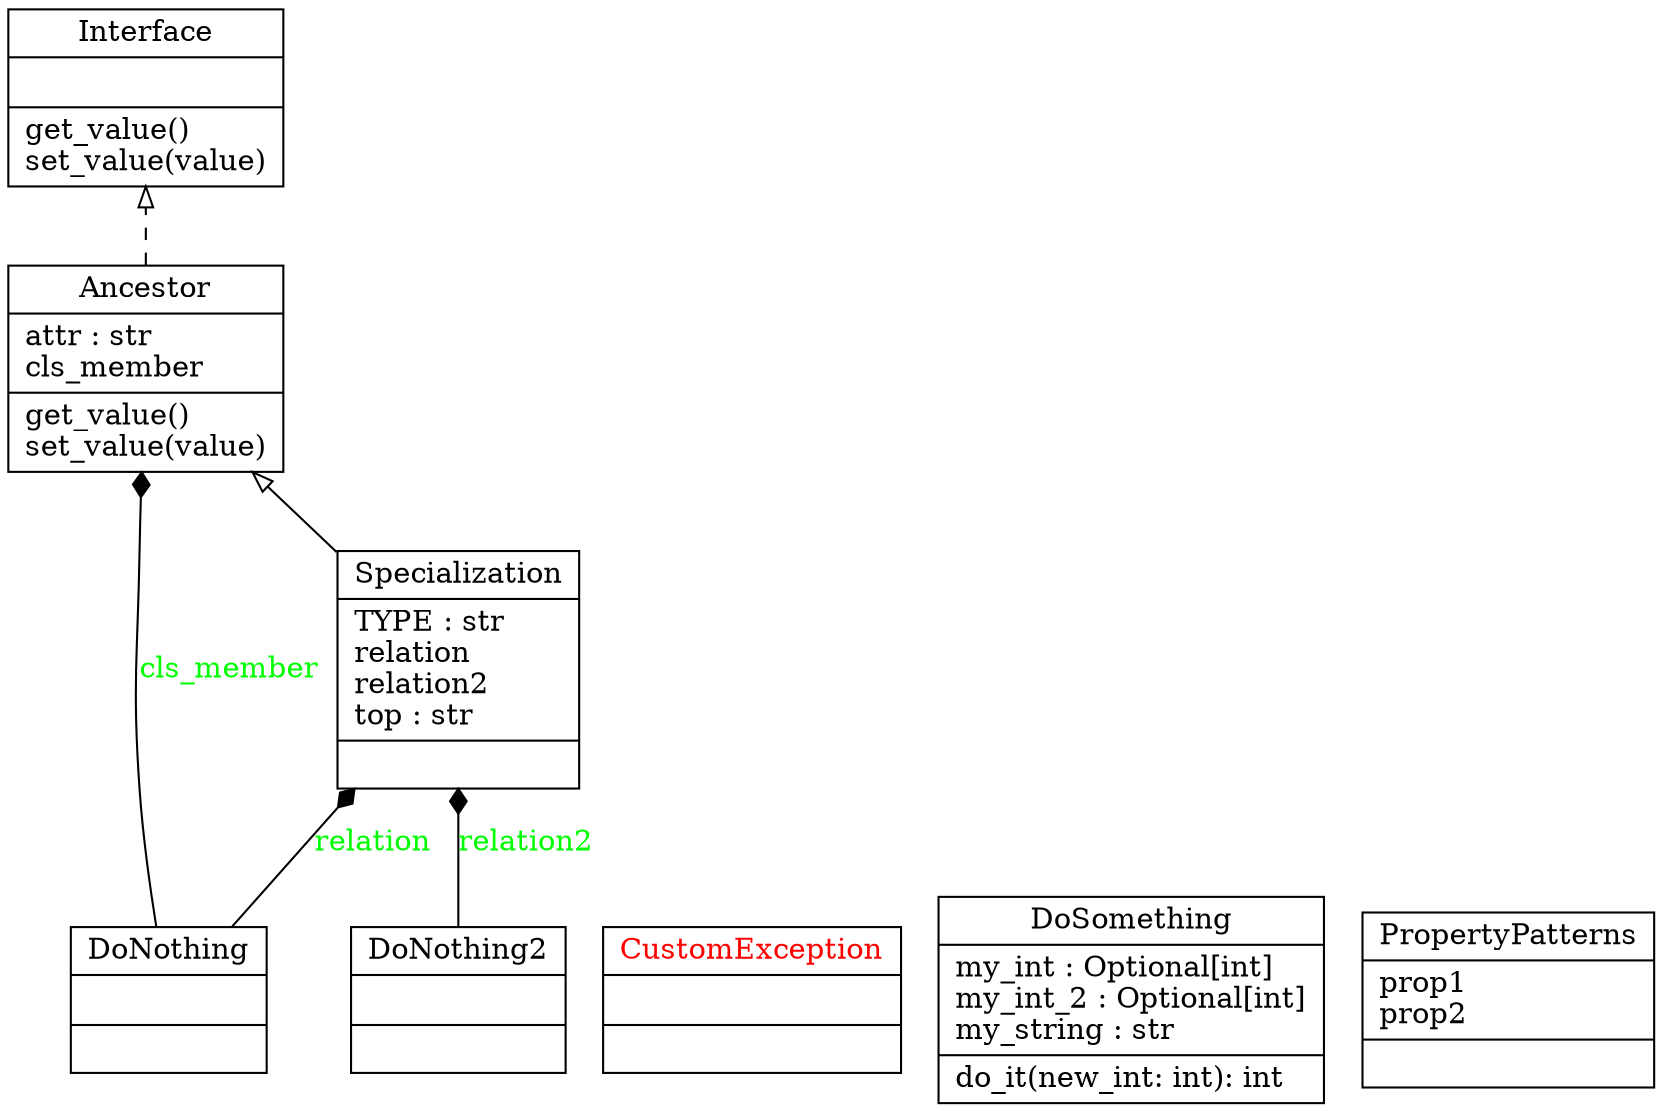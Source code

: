digraph "classes_No_Name" {
rankdir=BT
charset="utf-8"
"data.clientmodule_test.Ancestor" [color="black", fontcolor="black", label="{Ancestor|attr : str\lcls_member\l|get_value()\lset_value(value)\l}", shape="record", style="solid"];
"data.suppliermodule_test.CustomException" [color="black", fontcolor="red", label="{CustomException|\l|}", shape="record", style="solid"];
"data.suppliermodule_test.DoNothing" [color="black", fontcolor="black", label="{DoNothing|\l|}", shape="record", style="solid"];
"data.suppliermodule_test.DoNothing2" [color="black", fontcolor="black", label="{DoNothing2|\l|}", shape="record", style="solid"];
"data.suppliermodule_test.DoSomething" [color="black", fontcolor="black", label="{DoSomething|my_int : Optional[int]\lmy_int_2 : Optional[int]\lmy_string : str\l|do_it(new_int: int): int\l}", shape="record", style="solid"];
"data.suppliermodule_test.Interface" [color="black", fontcolor="black", label="{Interface|\l|get_value()\lset_value(value)\l}", shape="record", style="solid"];
"data.property_pattern.PropertyPatterns" [color="black", fontcolor="black", label="{PropertyPatterns|prop1\lprop2\l|}", shape="record", style="solid"];
"data.clientmodule_test.Specialization" [color="black", fontcolor="black", label="{Specialization|TYPE : str\lrelation\lrelation2\ltop : str\l|}", shape="record", style="solid"];
"data.clientmodule_test.Specialization" -> "data.clientmodule_test.Ancestor" [arrowhead="empty", arrowtail="none"];
"data.clientmodule_test.Ancestor" -> "data.suppliermodule_test.Interface" [arrowhead="empty", arrowtail="node", style="dashed"];
"data.suppliermodule_test.DoNothing" -> "data.clientmodule_test.Ancestor" [arrowhead="diamond", arrowtail="none", fontcolor="green", label="cls_member", style="solid"];
"data.suppliermodule_test.DoNothing" -> "data.clientmodule_test.Specialization" [arrowhead="diamond", arrowtail="none", fontcolor="green", label="relation", style="solid"];
"data.suppliermodule_test.DoNothing2" -> "data.clientmodule_test.Specialization" [arrowhead="diamond", arrowtail="none", fontcolor="green", label="relation2", style="solid"];
}
